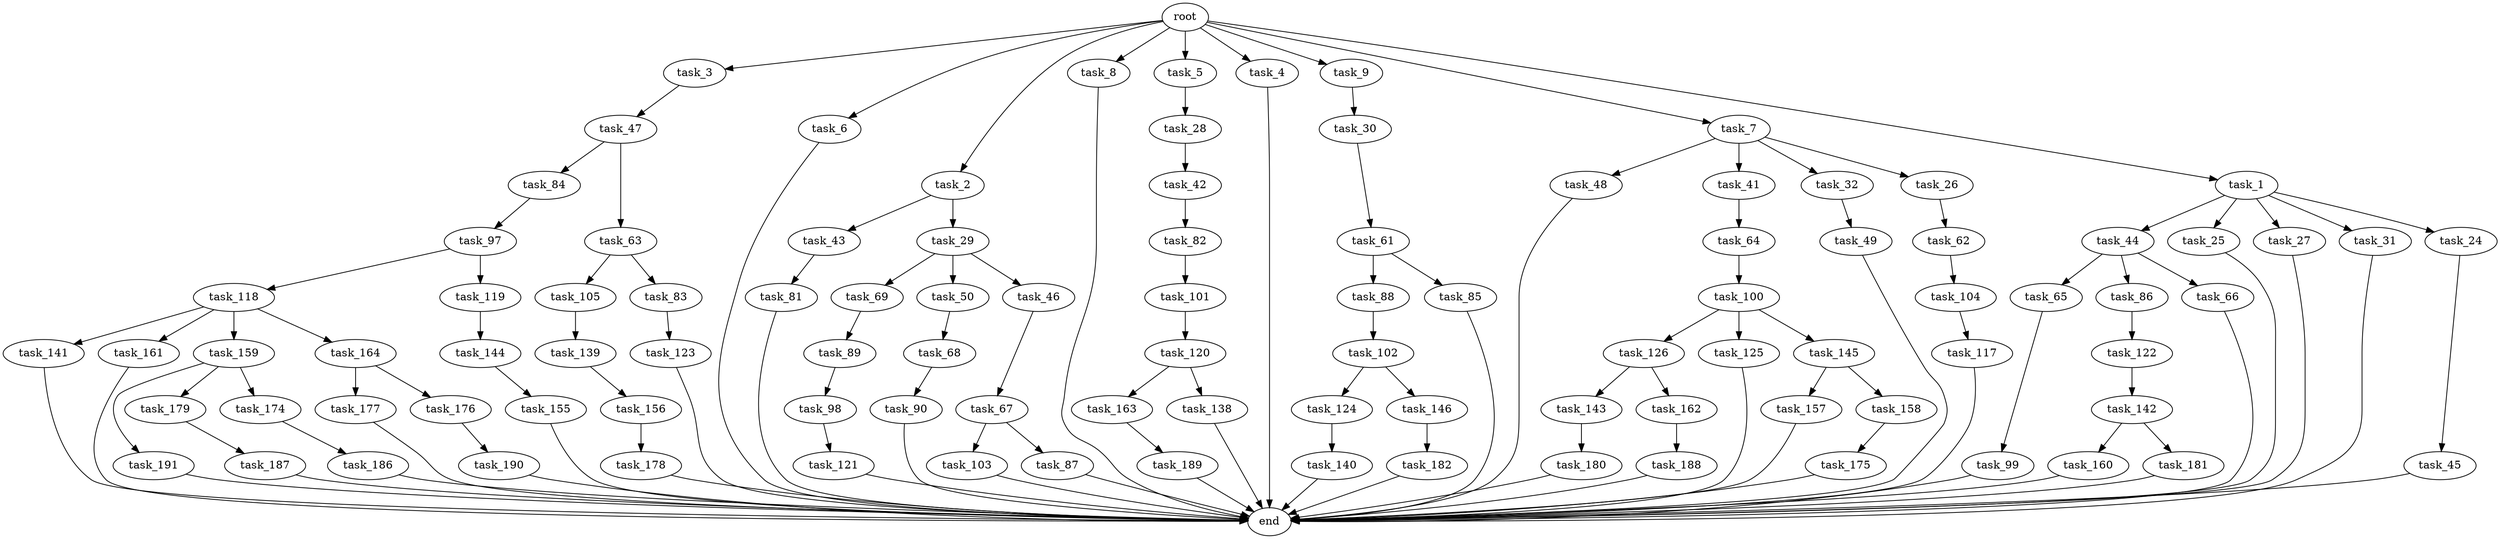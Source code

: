 digraph G {
  task_65 [size="3435973836.800000"];
  task_45 [size="85899345920.000000"];
  task_89 [size="13743895347.200001"];
  task_100 [size="13743895347.200001"];
  task_47 [size="3435973836.800000"];
  task_90 [size="21474836480.000000"];
  task_3 [size="102.400000"];
  task_6 [size="102.400000"];
  task_141 [size="3435973836.800000"];
  task_2 [size="102.400000"];
  end [size="0.000000"];
  task_8 [size="102.400000"];
  task_44 [size="42090679500.800003"];
  task_163 [size="85899345920.000000"];
  task_69 [size="13743895347.200001"];
  task_160 [size="3435973836.800000"];
  task_84 [size="42090679500.800003"];
  task_49 [size="3435973836.800000"];
  task_187 [size="7730941132.800000"];
  task_86 [size="3435973836.800000"];
  task_117 [size="13743895347.200001"];
  task_177 [size="85899345920.000000"];
  task_118 [size="30923764531.200001"];
  task_189 [size="7730941132.800000"];
  task_138 [size="85899345920.000000"];
  task_97 [size="7730941132.800000"];
  task_105 [size="30923764531.200001"];
  task_5 [size="102.400000"];
  task_48 [size="21474836480.000000"];
  task_4 [size="102.400000"];
  task_157 [size="21474836480.000000"];
  task_99 [size="21474836480.000000"];
  task_181 [size="3435973836.800000"];
  task_120 [size="30923764531.200001"];
  task_43 [size="69578470195.199997"];
  task_82 [size="13743895347.200001"];
  task_144 [size="3435973836.800000"];
  task_50 [size="13743895347.200001"];
  task_161 [size="3435973836.800000"];
  task_83 [size="30923764531.200001"];
  task_191 [size="69578470195.199997"];
  task_103 [size="21474836480.000000"];
  task_98 [size="30923764531.200001"];
  task_62 [size="42090679500.800003"];
  task_9 [size="102.400000"];
  task_41 [size="21474836480.000000"];
  task_175 [size="85899345920.000000"];
  task_124 [size="21474836480.000000"];
  task_121 [size="85899345920.000000"];
  task_186 [size="30923764531.200001"];
  task_25 [size="42090679500.800003"];
  task_126 [size="42090679500.800003"];
  task_27 [size="42090679500.800003"];
  task_179 [size="69578470195.199997"];
  task_61 [size="7730941132.800000"];
  task_143 [size="54975581388.800003"];
  task_66 [size="3435973836.800000"];
  task_142 [size="13743895347.200001"];
  root [size="0.000000"];
  task_146 [size="21474836480.000000"];
  task_32 [size="21474836480.000000"];
  task_30 [size="3435973836.800000"];
  task_188 [size="69578470195.199997"];
  task_180 [size="21474836480.000000"];
  task_81 [size="21474836480.000000"];
  task_88 [size="69578470195.199997"];
  task_28 [size="42090679500.800003"];
  task_42 [size="21474836480.000000"];
  task_190 [size="21474836480.000000"];
  task_87 [size="21474836480.000000"];
  task_29 [size="69578470195.199997"];
  task_31 [size="42090679500.800003"];
  task_85 [size="69578470195.199997"];
  task_122 [size="21474836480.000000"];
  task_119 [size="30923764531.200001"];
  task_63 [size="42090679500.800003"];
  task_24 [size="42090679500.800003"];
  task_162 [size="54975581388.800003"];
  task_101 [size="21474836480.000000"];
  task_26 [size="21474836480.000000"];
  task_67 [size="3435973836.800000"];
  task_178 [size="30923764531.200001"];
  task_159 [size="3435973836.800000"];
  task_125 [size="42090679500.800003"];
  task_102 [size="7730941132.800000"];
  task_155 [size="7730941132.800000"];
  task_158 [size="21474836480.000000"];
  task_46 [size="13743895347.200001"];
  task_7 [size="102.400000"];
  task_139 [size="42090679500.800003"];
  task_164 [size="3435973836.800000"];
  task_140 [size="7730941132.800000"];
  task_156 [size="21474836480.000000"];
  task_1 [size="102.400000"];
  task_68 [size="69578470195.199997"];
  task_104 [size="69578470195.199997"];
  task_182 [size="30923764531.200001"];
  task_176 [size="85899345920.000000"];
  task_174 [size="69578470195.199997"];
  task_145 [size="42090679500.800003"];
  task_64 [size="42090679500.800003"];
  task_123 [size="7730941132.800000"];

  task_65 -> task_99 [size="209715200.000000"];
  task_45 -> end [size="1.000000"];
  task_89 -> task_98 [size="301989888.000000"];
  task_100 -> task_126 [size="411041792.000000"];
  task_100 -> task_125 [size="411041792.000000"];
  task_100 -> task_145 [size="411041792.000000"];
  task_47 -> task_84 [size="411041792.000000"];
  task_47 -> task_63 [size="411041792.000000"];
  task_90 -> end [size="1.000000"];
  task_3 -> task_47 [size="33554432.000000"];
  task_6 -> end [size="1.000000"];
  task_141 -> end [size="1.000000"];
  task_2 -> task_43 [size="679477248.000000"];
  task_2 -> task_29 [size="679477248.000000"];
  task_8 -> end [size="1.000000"];
  task_44 -> task_65 [size="33554432.000000"];
  task_44 -> task_66 [size="33554432.000000"];
  task_44 -> task_86 [size="33554432.000000"];
  task_163 -> task_189 [size="75497472.000000"];
  task_69 -> task_89 [size="134217728.000000"];
  task_160 -> end [size="1.000000"];
  task_84 -> task_97 [size="75497472.000000"];
  task_49 -> end [size="1.000000"];
  task_187 -> end [size="1.000000"];
  task_86 -> task_122 [size="209715200.000000"];
  task_117 -> end [size="1.000000"];
  task_177 -> end [size="1.000000"];
  task_118 -> task_159 [size="33554432.000000"];
  task_118 -> task_141 [size="33554432.000000"];
  task_118 -> task_164 [size="33554432.000000"];
  task_118 -> task_161 [size="33554432.000000"];
  task_189 -> end [size="1.000000"];
  task_138 -> end [size="1.000000"];
  task_97 -> task_119 [size="301989888.000000"];
  task_97 -> task_118 [size="301989888.000000"];
  task_105 -> task_139 [size="411041792.000000"];
  task_5 -> task_28 [size="411041792.000000"];
  task_48 -> end [size="1.000000"];
  task_4 -> end [size="1.000000"];
  task_157 -> end [size="1.000000"];
  task_99 -> end [size="1.000000"];
  task_181 -> end [size="1.000000"];
  task_120 -> task_138 [size="838860800.000000"];
  task_120 -> task_163 [size="838860800.000000"];
  task_43 -> task_81 [size="209715200.000000"];
  task_82 -> task_101 [size="209715200.000000"];
  task_144 -> task_155 [size="75497472.000000"];
  task_50 -> task_68 [size="679477248.000000"];
  task_161 -> end [size="1.000000"];
  task_83 -> task_123 [size="75497472.000000"];
  task_191 -> end [size="1.000000"];
  task_103 -> end [size="1.000000"];
  task_98 -> task_121 [size="838860800.000000"];
  task_62 -> task_104 [size="679477248.000000"];
  task_9 -> task_30 [size="33554432.000000"];
  task_41 -> task_64 [size="411041792.000000"];
  task_175 -> end [size="1.000000"];
  task_124 -> task_140 [size="75497472.000000"];
  task_121 -> end [size="1.000000"];
  task_186 -> end [size="1.000000"];
  task_25 -> end [size="1.000000"];
  task_126 -> task_162 [size="536870912.000000"];
  task_126 -> task_143 [size="536870912.000000"];
  task_27 -> end [size="1.000000"];
  task_179 -> task_187 [size="75497472.000000"];
  task_61 -> task_88 [size="679477248.000000"];
  task_61 -> task_85 [size="679477248.000000"];
  task_143 -> task_180 [size="209715200.000000"];
  task_66 -> end [size="1.000000"];
  task_142 -> task_181 [size="33554432.000000"];
  task_142 -> task_160 [size="33554432.000000"];
  root -> task_8 [size="1.000000"];
  root -> task_9 [size="1.000000"];
  root -> task_3 [size="1.000000"];
  root -> task_7 [size="1.000000"];
  root -> task_6 [size="1.000000"];
  root -> task_1 [size="1.000000"];
  root -> task_5 [size="1.000000"];
  root -> task_2 [size="1.000000"];
  root -> task_4 [size="1.000000"];
  task_146 -> task_182 [size="301989888.000000"];
  task_32 -> task_49 [size="33554432.000000"];
  task_30 -> task_61 [size="75497472.000000"];
  task_188 -> end [size="1.000000"];
  task_180 -> end [size="1.000000"];
  task_81 -> end [size="1.000000"];
  task_88 -> task_102 [size="75497472.000000"];
  task_28 -> task_42 [size="209715200.000000"];
  task_42 -> task_82 [size="134217728.000000"];
  task_190 -> end [size="1.000000"];
  task_87 -> end [size="1.000000"];
  task_29 -> task_50 [size="134217728.000000"];
  task_29 -> task_46 [size="134217728.000000"];
  task_29 -> task_69 [size="134217728.000000"];
  task_31 -> end [size="1.000000"];
  task_85 -> end [size="1.000000"];
  task_122 -> task_142 [size="134217728.000000"];
  task_119 -> task_144 [size="33554432.000000"];
  task_63 -> task_83 [size="301989888.000000"];
  task_63 -> task_105 [size="301989888.000000"];
  task_24 -> task_45 [size="838860800.000000"];
  task_162 -> task_188 [size="679477248.000000"];
  task_101 -> task_120 [size="301989888.000000"];
  task_26 -> task_62 [size="411041792.000000"];
  task_67 -> task_87 [size="209715200.000000"];
  task_67 -> task_103 [size="209715200.000000"];
  task_178 -> end [size="1.000000"];
  task_159 -> task_174 [size="679477248.000000"];
  task_159 -> task_179 [size="679477248.000000"];
  task_159 -> task_191 [size="679477248.000000"];
  task_125 -> end [size="1.000000"];
  task_102 -> task_124 [size="209715200.000000"];
  task_102 -> task_146 [size="209715200.000000"];
  task_155 -> end [size="1.000000"];
  task_158 -> task_175 [size="838860800.000000"];
  task_46 -> task_67 [size="33554432.000000"];
  task_7 -> task_26 [size="209715200.000000"];
  task_7 -> task_48 [size="209715200.000000"];
  task_7 -> task_32 [size="209715200.000000"];
  task_7 -> task_41 [size="209715200.000000"];
  task_139 -> task_156 [size="209715200.000000"];
  task_164 -> task_177 [size="838860800.000000"];
  task_164 -> task_176 [size="838860800.000000"];
  task_140 -> end [size="1.000000"];
  task_156 -> task_178 [size="301989888.000000"];
  task_1 -> task_24 [size="411041792.000000"];
  task_1 -> task_27 [size="411041792.000000"];
  task_1 -> task_44 [size="411041792.000000"];
  task_1 -> task_25 [size="411041792.000000"];
  task_1 -> task_31 [size="411041792.000000"];
  task_68 -> task_90 [size="209715200.000000"];
  task_104 -> task_117 [size="134217728.000000"];
  task_182 -> end [size="1.000000"];
  task_176 -> task_190 [size="209715200.000000"];
  task_174 -> task_186 [size="301989888.000000"];
  task_145 -> task_157 [size="209715200.000000"];
  task_145 -> task_158 [size="209715200.000000"];
  task_64 -> task_100 [size="134217728.000000"];
  task_123 -> end [size="1.000000"];
}

